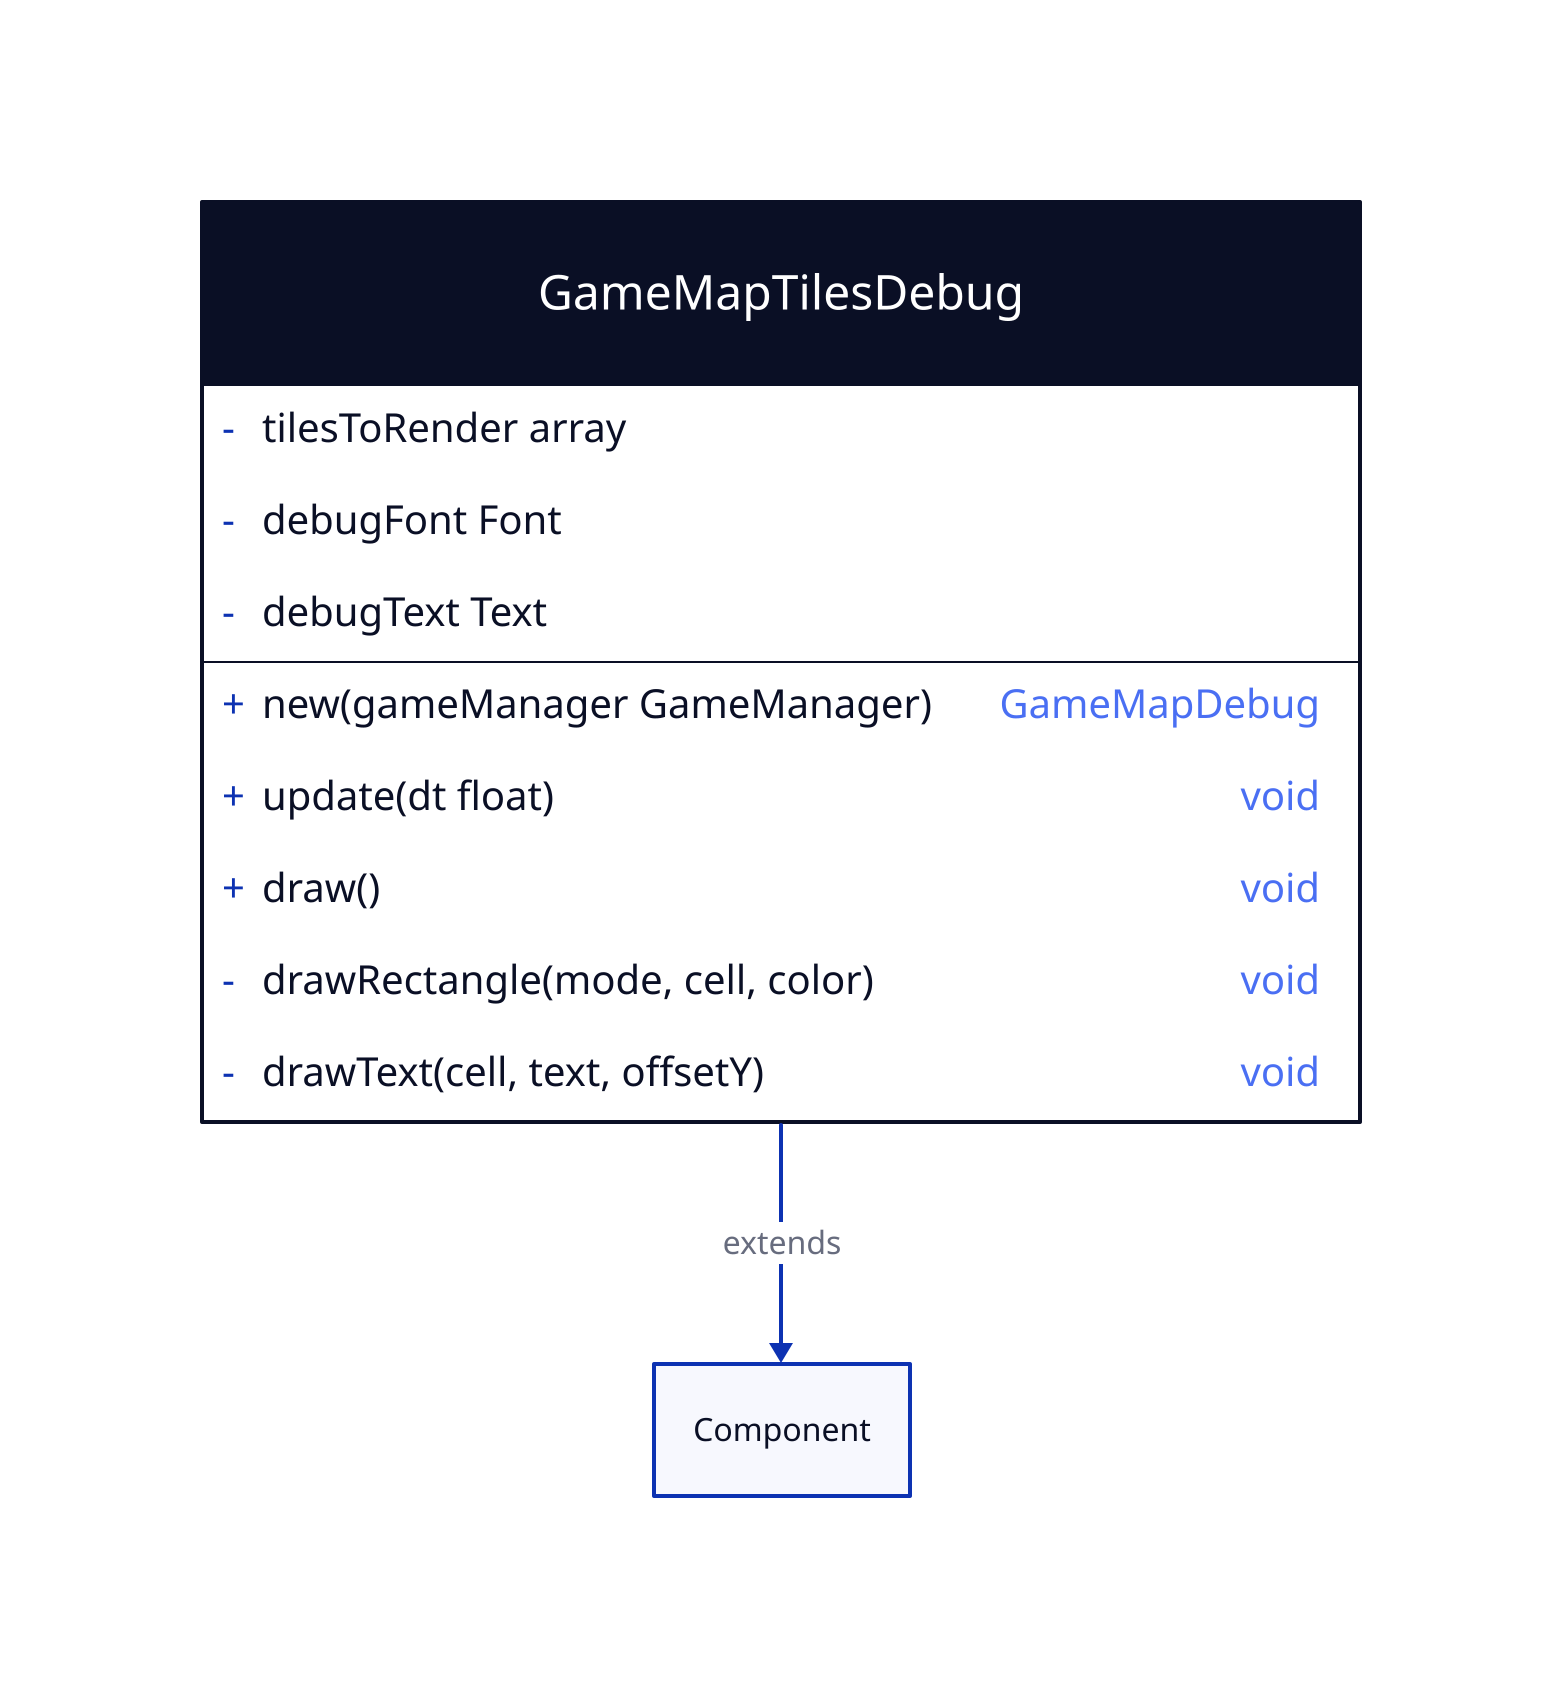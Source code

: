 GameMapTilesDebug: {
  shape: class

  +new(gameManager GameManager): GameMapDebug
  -tilesToRender array
  -debugFont Font
  -debugText Text

  +update(dt float): void

  +draw(): void
  -drawRectangle(mode, cell, color): void
  -drawText(cell, text, offsetY)
}
GameMapTilesDebug -> Component: extends
